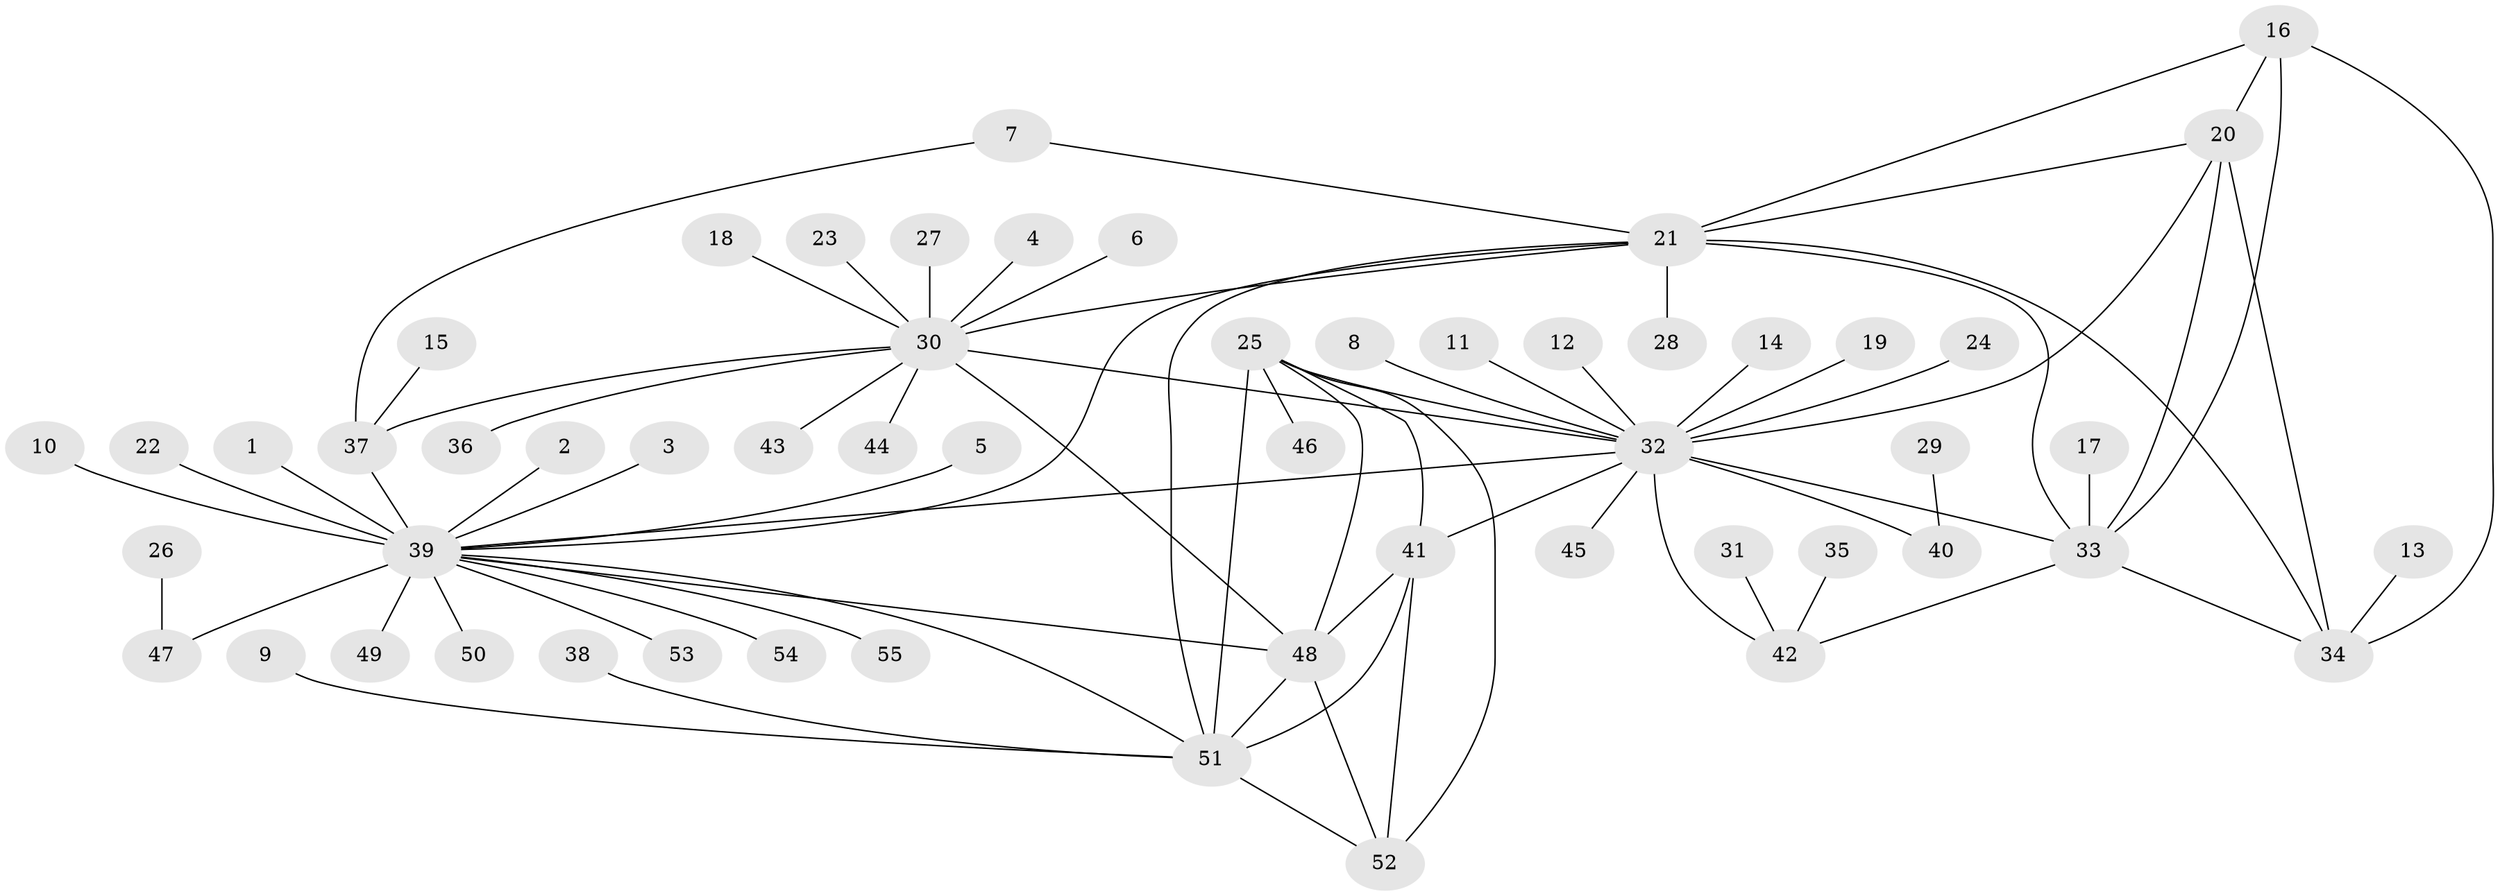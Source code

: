 // original degree distribution, {9: 0.03636363636363636, 7: 0.05454545454545454, 11: 0.00909090909090909, 6: 0.05454545454545454, 10: 0.03636363636363636, 4: 0.00909090909090909, 5: 0.02727272727272727, 8: 0.00909090909090909, 1: 0.5909090909090909, 2: 0.10909090909090909, 3: 0.06363636363636363}
// Generated by graph-tools (version 1.1) at 2025/50/03/09/25 03:50:28]
// undirected, 55 vertices, 77 edges
graph export_dot {
graph [start="1"]
  node [color=gray90,style=filled];
  1;
  2;
  3;
  4;
  5;
  6;
  7;
  8;
  9;
  10;
  11;
  12;
  13;
  14;
  15;
  16;
  17;
  18;
  19;
  20;
  21;
  22;
  23;
  24;
  25;
  26;
  27;
  28;
  29;
  30;
  31;
  32;
  33;
  34;
  35;
  36;
  37;
  38;
  39;
  40;
  41;
  42;
  43;
  44;
  45;
  46;
  47;
  48;
  49;
  50;
  51;
  52;
  53;
  54;
  55;
  1 -- 39 [weight=1.0];
  2 -- 39 [weight=1.0];
  3 -- 39 [weight=1.0];
  4 -- 30 [weight=1.0];
  5 -- 39 [weight=1.0];
  6 -- 30 [weight=1.0];
  7 -- 21 [weight=1.0];
  7 -- 37 [weight=1.0];
  8 -- 32 [weight=1.0];
  9 -- 51 [weight=1.0];
  10 -- 39 [weight=1.0];
  11 -- 32 [weight=1.0];
  12 -- 32 [weight=1.0];
  13 -- 34 [weight=1.0];
  14 -- 32 [weight=1.0];
  15 -- 37 [weight=1.0];
  16 -- 20 [weight=1.0];
  16 -- 21 [weight=1.0];
  16 -- 33 [weight=1.0];
  16 -- 34 [weight=1.0];
  17 -- 33 [weight=1.0];
  18 -- 30 [weight=1.0];
  19 -- 32 [weight=1.0];
  20 -- 21 [weight=1.0];
  20 -- 32 [weight=1.0];
  20 -- 33 [weight=1.0];
  20 -- 34 [weight=1.0];
  21 -- 28 [weight=1.0];
  21 -- 30 [weight=1.0];
  21 -- 33 [weight=1.0];
  21 -- 34 [weight=1.0];
  21 -- 39 [weight=1.0];
  21 -- 51 [weight=1.0];
  22 -- 39 [weight=1.0];
  23 -- 30 [weight=1.0];
  24 -- 32 [weight=1.0];
  25 -- 32 [weight=1.0];
  25 -- 41 [weight=1.0];
  25 -- 46 [weight=1.0];
  25 -- 48 [weight=1.0];
  25 -- 51 [weight=1.0];
  25 -- 52 [weight=1.0];
  26 -- 47 [weight=1.0];
  27 -- 30 [weight=1.0];
  29 -- 40 [weight=1.0];
  30 -- 32 [weight=2.0];
  30 -- 36 [weight=1.0];
  30 -- 37 [weight=1.0];
  30 -- 43 [weight=1.0];
  30 -- 44 [weight=1.0];
  30 -- 48 [weight=1.0];
  31 -- 42 [weight=1.0];
  32 -- 33 [weight=1.0];
  32 -- 39 [weight=1.0];
  32 -- 40 [weight=4.0];
  32 -- 41 [weight=1.0];
  32 -- 42 [weight=1.0];
  32 -- 45 [weight=1.0];
  33 -- 34 [weight=1.0];
  33 -- 42 [weight=1.0];
  35 -- 42 [weight=1.0];
  37 -- 39 [weight=6.0];
  38 -- 51 [weight=1.0];
  39 -- 47 [weight=1.0];
  39 -- 48 [weight=1.0];
  39 -- 49 [weight=1.0];
  39 -- 50 [weight=1.0];
  39 -- 51 [weight=1.0];
  39 -- 53 [weight=1.0];
  39 -- 54 [weight=1.0];
  39 -- 55 [weight=1.0];
  41 -- 48 [weight=1.0];
  41 -- 51 [weight=1.0];
  41 -- 52 [weight=1.0];
  48 -- 51 [weight=1.0];
  48 -- 52 [weight=1.0];
  51 -- 52 [weight=1.0];
}
